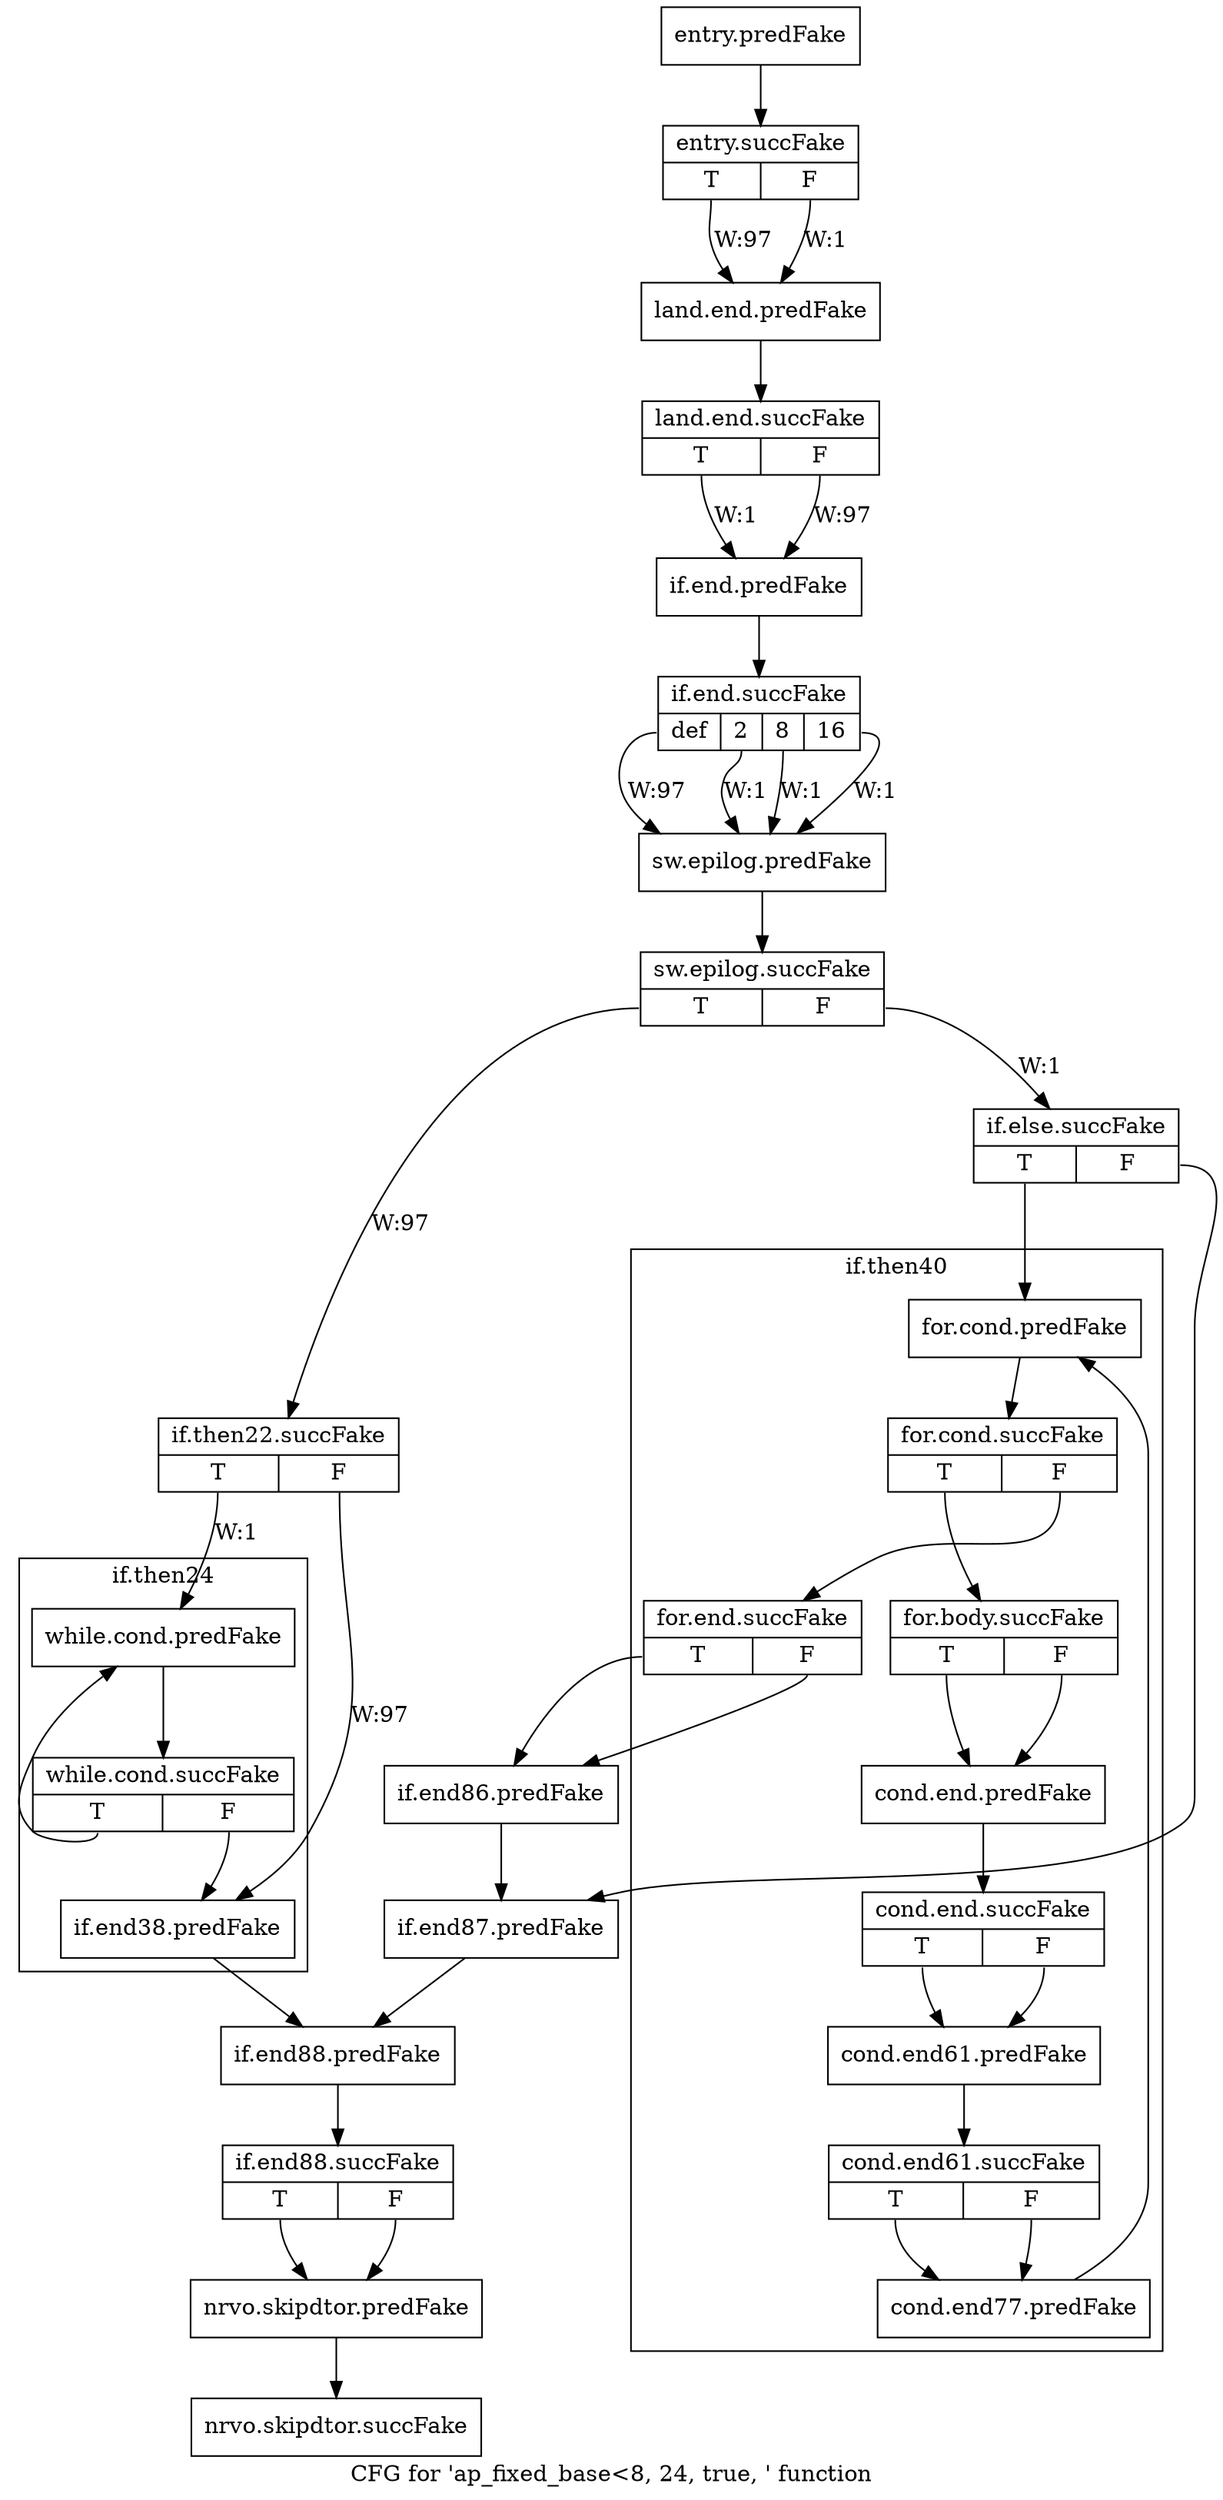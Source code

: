 digraph "CFG for 'ap_fixed_base\<8, 24, true, ' function" {
	label="CFG for 'ap_fixed_base\<8, 24, true, ' function";

	Node0x3ab5c00 [shape=record,filename="",linenumber="",label="{entry.predFake}"];
	Node0x3ab5c00 -> Node0x35fc2a0[ callList="" memoryops="" filename="/tools/Xilinx/Vitis_HLS/2022.1/include/ap_fixed_base.h" execusionnum="96"];
	Node0x35fc2a0 [shape=record,filename="/tools/Xilinx/Vitis_HLS/2022.1/include/ap_fixed_base.h",linenumber="1889",label="{entry.succFake|{<s0>T|<s1>F}}"];
	Node0x35fc2a0:s0 -> Node0x3ab66c0[label="W:97" callList="" memoryops="" filename="/tools/Xilinx/Vitis_HLS/2022.1/include/ap_fixed_base.h" execusionnum="96"];
	Node0x35fc2a0:s1 -> Node0x3ab66c0[label="W:1"];
	Node0x3ab66c0 [shape=record,filename="/tools/Xilinx/Vitis_HLS/2022.1/include/ap_fixed_base.h",linenumber="1889",label="{land.end.predFake}"];
	Node0x3ab66c0 -> Node0x35fcee0[ callList="" memoryops="" filename="/tools/Xilinx/Vitis_HLS/2022.1/include/ap_fixed_base.h" execusionnum="96"];
	Node0x35fcee0 [shape=record,filename="/tools/Xilinx/Vitis_HLS/2022.1/include/ap_fixed_base.h",linenumber="1893",label="{land.end.succFake|{<s0>T|<s1>F}}"];
	Node0x35fcee0:s0 -> Node0x3ab6760[label="W:1" callList="" memoryops="" filename="/tools/Xilinx/Vitis_HLS/2022.1/include/ap_fixed_base.h" execusionnum="0"];
	Node0x35fcee0:s1 -> Node0x3ab6760[label="W:97"];
	Node0x3ab6760 [shape=record,filename="/tools/Xilinx/Vitis_HLS/2022.1/include/ap_fixed_base.h",linenumber="1897",label="{if.end.predFake}"];
	Node0x3ab6760 -> Node0x35fd0d0[ callList="" memoryops="" filename="/tools/Xilinx/Vitis_HLS/2022.1/include/ap_fixed_base.h" execusionnum="96"];
	Node0x35fd0d0 [shape=record,filename="/tools/Xilinx/Vitis_HLS/2022.1/include/ap_fixed_base.h",linenumber="1898",label="{if.end.succFake|{<s0>def|<s1>2|<s2>8|<s3>16}}"];
	Node0x35fd0d0:s0 -> Node0x3ab68f0[label="W:97" callList="" memoryops="" filename="/tools/Xilinx/Vitis_HLS/2022.1/include/ap_fixed_base.h" execusionnum="96"];
	Node0x35fd0d0:s1 -> Node0x3ab68f0[label="W:1" callList="" memoryops="" filename="/tools/Xilinx/Vitis_HLS/2022.1/include/ap_fixed_base.h" execusionnum="0"];
	Node0x35fd0d0:s2 -> Node0x3ab68f0[label="W:1" callList="" memoryops="" filename="/tools/Xilinx/Vitis_HLS/2022.1/include/ap_fixed_base.h" execusionnum="0"];
	Node0x35fd0d0:s3 -> Node0x3ab68f0[label="W:1" callList="" memoryops="" filename="/tools/Xilinx/Vitis_HLS/2022.1/include/ap_fixed_base.h" execusionnum="0"];
	Node0x3ab68f0 [shape=record,filename="/tools/Xilinx/Vitis_HLS/2022.1/include/ap_fixed_base.h",linenumber="1920",label="{sw.epilog.predFake}"];
	Node0x3ab68f0 -> Node0x35fd2a0[ callList="" memoryops="" filename="/tools/Xilinx/Vitis_HLS/2022.1/include/ap_fixed_base.h" execusionnum="96"];
	Node0x35fd2a0 [shape=record,filename="/tools/Xilinx/Vitis_HLS/2022.1/include/ap_fixed_base.h",linenumber="1935",label="{sw.epilog.succFake|{<s0>T|<s1>F}}"];
	Node0x35fd2a0:s0 -> Node0x35fd3b0[label="W:97" callList="" memoryops="" filename="/tools/Xilinx/Vitis_HLS/2022.1/include/ap_fixed_base.h" execusionnum="96"];
	Node0x35fd2a0:s1 -> Node0x35fd730[label="W:1" callList="" memoryops="" filename="/tools/Xilinx/Vitis_HLS/2022.1/include/ap_fixed_base.h" execusionnum="0"];
	Node0x35fd3b0 [shape=record,filename="/tools/Xilinx/Vitis_HLS/2022.1/include/ap_fixed_base.h",linenumber="1936",label="{if.then22.succFake|{<s0>T|<s1>F}}"];
	Node0x35fd3b0:s0 -> Node0x3ab69e0[label="W:1" callList="" memoryops="" filename="/tools/Xilinx/Vitis_HLS/2022.1/include/ap_fixed_base.h" execusionnum="0"];
	Node0x35fd3b0:s1 -> Node0x3ab6ad0[label="W:97"];
	Node0x3ab6ad0 [shape=record,filename="/tools/Xilinx/Vitis_HLS/2022.1/include/ap_fixed_base.h",linenumber="1944",label="{if.end38.predFake}"];
	Node0x3ab6ad0 -> Node0x3ab70c0[ callList="" memoryops="" filename="/tools/Xilinx/Vitis_HLS/2022.1/include/ap_fixed_base.h" execusionnum="0"];
	Node0x35fd730 [shape=record,filename="/tools/Xilinx/Vitis_HLS/2022.1/include/ap_fixed_base.h",linenumber="1945",label="{if.else.succFake|{<s0>T|<s1>F}}"];
	Node0x35fd730:s0 -> Node0x3ab6bc0[ callList="" memoryops="" filename="/tools/Xilinx/Vitis_HLS/2022.1/include/ap_fixed_base.h" execusionnum="0"];
	Node0x35fd730:s1 -> Node0x3ab7070;
	Node0x35fdf10 [shape=record,filename="/tools/Xilinx/Vitis_HLS/2022.1/include/ap_fixed_base.h",linenumber="1956",label="{for.end.succFake|{<s0>T|<s1>F}}"];
	Node0x35fdf10:s0 -> Node0x3ab7020[ callList="" memoryops="" filename="/tools/Xilinx/Vitis_HLS/2022.1/include/ap_fixed_base.h" execusionnum="0"];
	Node0x35fdf10:s1 -> Node0x3ab7020;
	Node0x3ab7020 [shape=record,filename="/tools/Xilinx/Vitis_HLS/2022.1/include/ap_fixed_base.h",linenumber="1958",label="{if.end86.predFake}"];
	Node0x3ab7020 -> Node0x3ab7070[ callList="" memoryops="" filename="/tools/Xilinx/Vitis_HLS/2022.1/include/ap_fixed_base.h" execusionnum="0"];
	Node0x3ab7070 [shape=record,filename="",linenumber="",label="{if.end87.predFake}"];
	Node0x3ab7070 -> Node0x3ab70c0[ callList="" memoryops="" filename="" execusionnum="0"];
	Node0x3ab70c0 [shape=record,filename="/tools/Xilinx/Vitis_HLS/2022.1/include/ap_fixed_base.h",linenumber="1960",label="{if.end88.predFake}"];
	Node0x3ab70c0 -> Node0x35fe290[ callList="" memoryops="" filename="/tools/Xilinx/Vitis_HLS/2022.1/include/ap_fixed_base.h" execusionnum="0"];
	Node0x35fe290 [shape=record,filename="/tools/Xilinx/Vitis_HLS/2022.1/include/ap_fixed_base.h",linenumber="1961",label="{if.end88.succFake|{<s0>T|<s1>F}}"];
	Node0x35fe290:s0 -> Node0x3ab7160;
	Node0x35fe290:s1 -> Node0x3ab7160[ callList="" memoryops="" filename="/tools/Xilinx/Vitis_HLS/2022.1/include/ap_fixed_base.h" execusionnum="0"];
	Node0x3ab7160 [shape=record,filename="/tools/Xilinx/Vitis_HLS/2022.1/include/ap_fixed_base.h",linenumber="1961",label="{nrvo.skipdtor.predFake}"];
	Node0x3ab7160 -> Node0x35fe450[ callList="" memoryops="" filename="/tools/Xilinx/Vitis_HLS/2022.1/include/ap_fixed_base.h" execusionnum="0"];
	Node0x35fe450 [shape=record,filename="/tools/Xilinx/Vitis_HLS/2022.1/include/ap_fixed_base.h",linenumber="1961",label="{nrvo.skipdtor.succFake}"];
subgraph cluster_0 {
	label="if.then24";
	tripcount="0";
	invocationtime="1";

	Node0x3ab69e0 [shape=record,filename="/tools/Xilinx/Vitis_HLS/2022.1/include/ap_fixed_base.h",linenumber="1938",label="{while.cond.predFake}"];
	Node0x3ab69e0 -> Node0x35fd570[ callList="" memoryops="" filename="/tools/Xilinx/Vitis_HLS/2022.1/include/ap_fixed_base.h" execusionnum="0"];
	Node0x35fd570 [shape=record,filename="/tools/Xilinx/Vitis_HLS/2022.1/include/ap_fixed_base.h",linenumber="1938",label="{while.cond.succFake|{<s0>T|<s1>F}}"];
	Node0x35fd570:s0 -> Node0x3ab69e0[ callList="" memoryops="" filename="/tools/Xilinx/Vitis_HLS/2022.1/include/ap_fixed_base.h" execusionnum="0"];
	Node0x35fd570:s1 -> Node0x3ab6ad0[ callList="" memoryops="" filename="/tools/Xilinx/Vitis_HLS/2022.1/include/ap_fixed_base.h" execusionnum="0"];
}
subgraph cluster_1 {
	label="if.then40";
	tripcount="0";
	invocationtime="-1";

	Node0x3ab6bc0 [shape=record,filename="/tools/Xilinx/Vitis_HLS/2022.1/include/ap_fixed_base.h",linenumber="1947",label="{for.cond.predFake}"];
	Node0x3ab6bc0 -> Node0x35fd8f0[ callList="" memoryops="" filename="/tools/Xilinx/Vitis_HLS/2022.1/include/ap_fixed_base.h" execusionnum="0"];
	Node0x3ab6d00 [shape=record,filename="/tools/Xilinx/Vitis_HLS/2022.1/include/ap_fixed_base.h",linenumber="1948",label="{cond.end.predFake}"];
	Node0x3ab6d00 -> Node0x35fdb90[ callList="" memoryops="" filename="/tools/Xilinx/Vitis_HLS/2022.1/include/ap_fixed_base.h" execusionnum="0"];
	Node0x3ab6df0 [shape=record,filename="/tools/Xilinx/Vitis_HLS/2022.1/include/ap_fixed_base.h",linenumber="1951",label="{cond.end61.predFake}"];
	Node0x3ab6df0 -> Node0x35fdd50[ callList="" memoryops="" filename="/tools/Xilinx/Vitis_HLS/2022.1/include/ap_fixed_base.h" execusionnum="0"];
	Node0x3ab6ee0 [shape=record,filename="/tools/Xilinx/Vitis_HLS/2022.1/include/ap_fixed_base.h",linenumber="1953",label="{cond.end77.predFake}"];
	Node0x3ab6ee0 -> Node0x3ab6bc0[ callList="" memoryops="" filename="/tools/Xilinx/Vitis_HLS/2022.1/include/ap_fixed_base.h" execusionnum="0"];
	Node0x35fd8f0 [shape=record,filename="/tools/Xilinx/Vitis_HLS/2022.1/include/ap_fixed_base.h",linenumber="1947",label="{for.cond.succFake|{<s0>T|<s1>F}}"];
	Node0x35fd8f0:s0 -> Node0x35fda00[ callList="" memoryops="" filename="/tools/Xilinx/Vitis_HLS/2022.1/include/ap_fixed_base.h" execusionnum="0"];
	Node0x35fd8f0:s1 -> Node0x35fdf10[ callList="" memoryops="" filename="/tools/Xilinx/Vitis_HLS/2022.1/include/ap_fixed_base.h" execusionnum="0"];
	Node0x35fda00 [shape=record,filename="/tools/Xilinx/Vitis_HLS/2022.1/include/ap_fixed_base.h",linenumber="1948",label="{for.body.succFake|{<s0>T|<s1>F}}"];
	Node0x35fda00:s0 -> Node0x3ab6d00[ callList="" memoryops="" filename="/tools/Xilinx/Vitis_HLS/2022.1/include/ap_fixed_base.h" execusionnum="0"];
	Node0x35fda00:s1 -> Node0x3ab6d00[ callList="" memoryops="" filename="/tools/Xilinx/Vitis_HLS/2022.1/include/ap_fixed_base.h" execusionnum="0"];
	Node0x35fdb90 [shape=record,filename="/tools/Xilinx/Vitis_HLS/2022.1/include/ap_fixed_base.h",linenumber="1951",label="{cond.end.succFake|{<s0>T|<s1>F}}"];
	Node0x35fdb90:s0 -> Node0x3ab6df0[ callList="" memoryops="" filename="/tools/Xilinx/Vitis_HLS/2022.1/include/ap_fixed_base.h" execusionnum="0"];
	Node0x35fdb90:s1 -> Node0x3ab6df0[ callList="" memoryops="" filename="/tools/Xilinx/Vitis_HLS/2022.1/include/ap_fixed_base.h" execusionnum="0"];
	Node0x35fdd50 [shape=record,filename="/tools/Xilinx/Vitis_HLS/2022.1/include/ap_fixed_base.h",linenumber="1953",label="{cond.end61.succFake|{<s0>T|<s1>F}}"];
	Node0x35fdd50:s0 -> Node0x3ab6ee0[ callList="" memoryops="" filename="/tools/Xilinx/Vitis_HLS/2022.1/include/ap_fixed_base.h" execusionnum="0"];
	Node0x35fdd50:s1 -> Node0x3ab6ee0[ callList="" memoryops="" filename="/tools/Xilinx/Vitis_HLS/2022.1/include/ap_fixed_base.h" execusionnum="0"];
}
}

